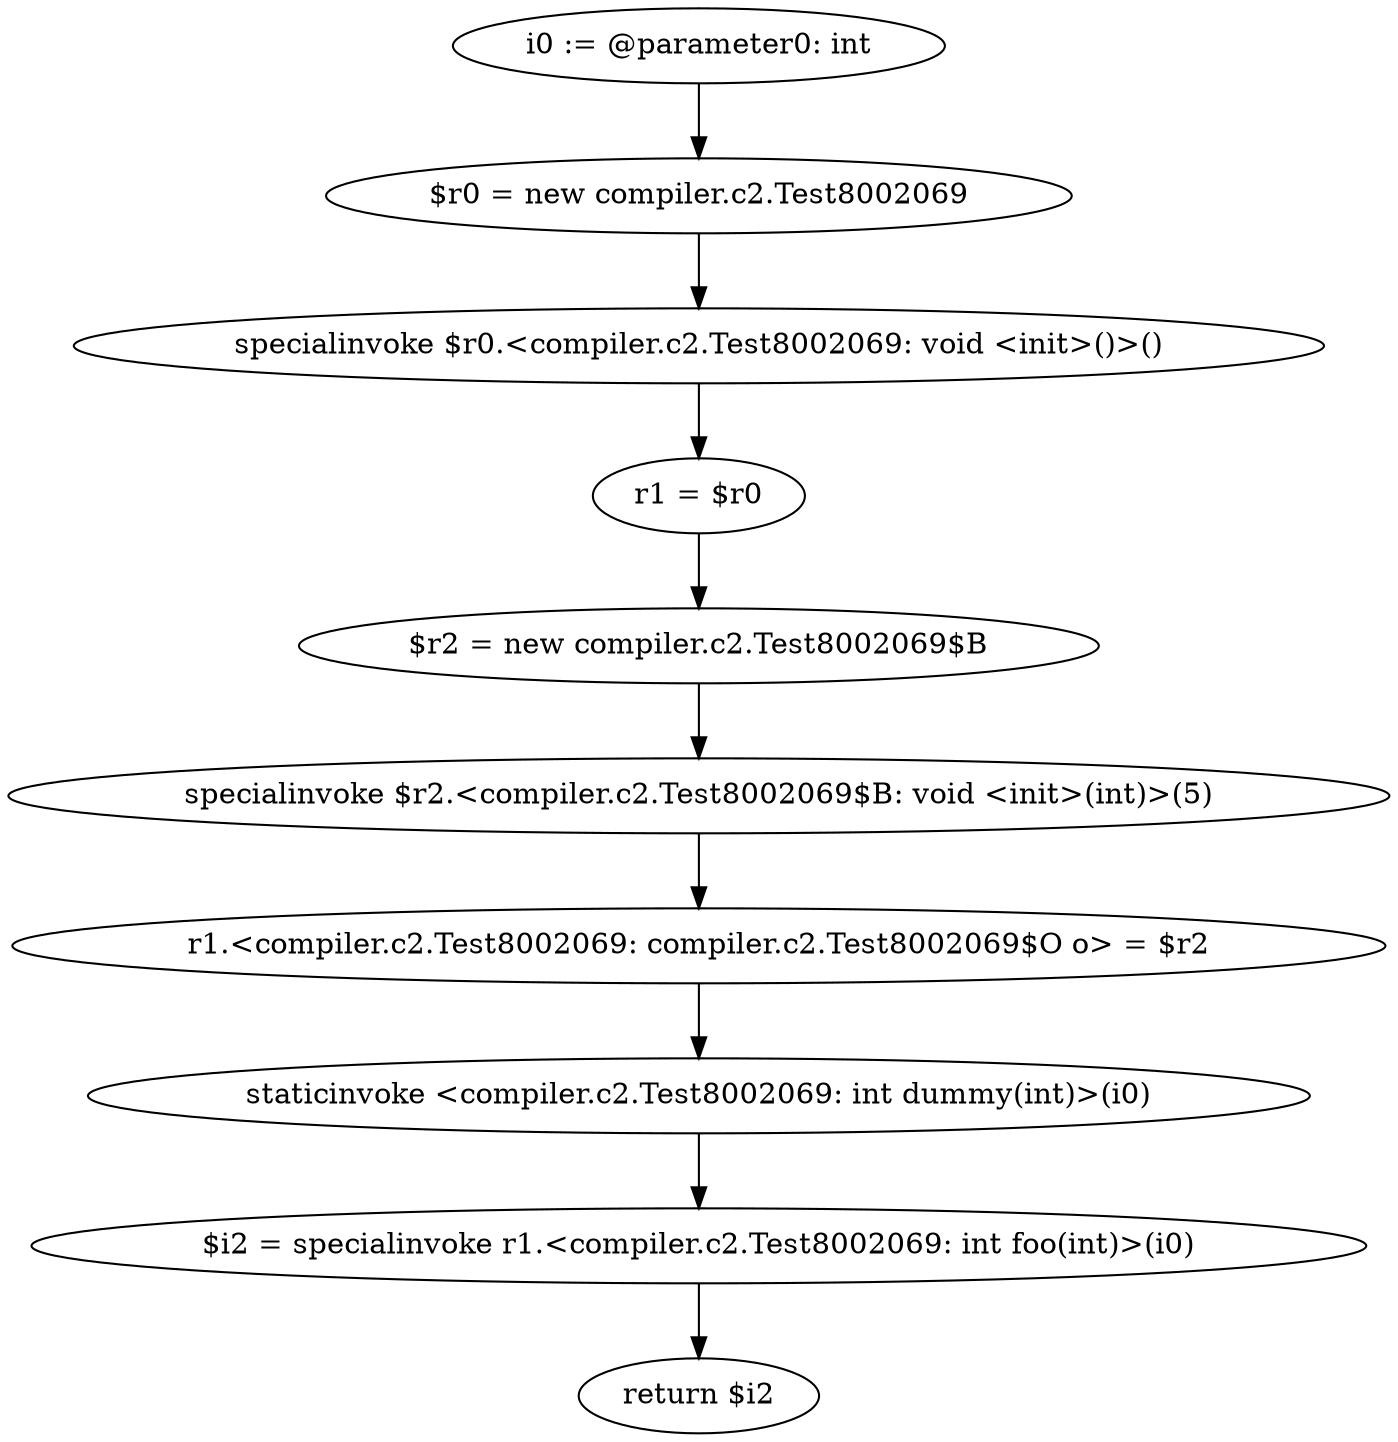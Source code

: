 digraph "unitGraph" {
    "i0 := @parameter0: int"
    "$r0 = new compiler.c2.Test8002069"
    "specialinvoke $r0.<compiler.c2.Test8002069: void <init>()>()"
    "r1 = $r0"
    "$r2 = new compiler.c2.Test8002069$B"
    "specialinvoke $r2.<compiler.c2.Test8002069$B: void <init>(int)>(5)"
    "r1.<compiler.c2.Test8002069: compiler.c2.Test8002069$O o> = $r2"
    "staticinvoke <compiler.c2.Test8002069: int dummy(int)>(i0)"
    "$i2 = specialinvoke r1.<compiler.c2.Test8002069: int foo(int)>(i0)"
    "return $i2"
    "i0 := @parameter0: int"->"$r0 = new compiler.c2.Test8002069";
    "$r0 = new compiler.c2.Test8002069"->"specialinvoke $r0.<compiler.c2.Test8002069: void <init>()>()";
    "specialinvoke $r0.<compiler.c2.Test8002069: void <init>()>()"->"r1 = $r0";
    "r1 = $r0"->"$r2 = new compiler.c2.Test8002069$B";
    "$r2 = new compiler.c2.Test8002069$B"->"specialinvoke $r2.<compiler.c2.Test8002069$B: void <init>(int)>(5)";
    "specialinvoke $r2.<compiler.c2.Test8002069$B: void <init>(int)>(5)"->"r1.<compiler.c2.Test8002069: compiler.c2.Test8002069$O o> = $r2";
    "r1.<compiler.c2.Test8002069: compiler.c2.Test8002069$O o> = $r2"->"staticinvoke <compiler.c2.Test8002069: int dummy(int)>(i0)";
    "staticinvoke <compiler.c2.Test8002069: int dummy(int)>(i0)"->"$i2 = specialinvoke r1.<compiler.c2.Test8002069: int foo(int)>(i0)";
    "$i2 = specialinvoke r1.<compiler.c2.Test8002069: int foo(int)>(i0)"->"return $i2";
}
